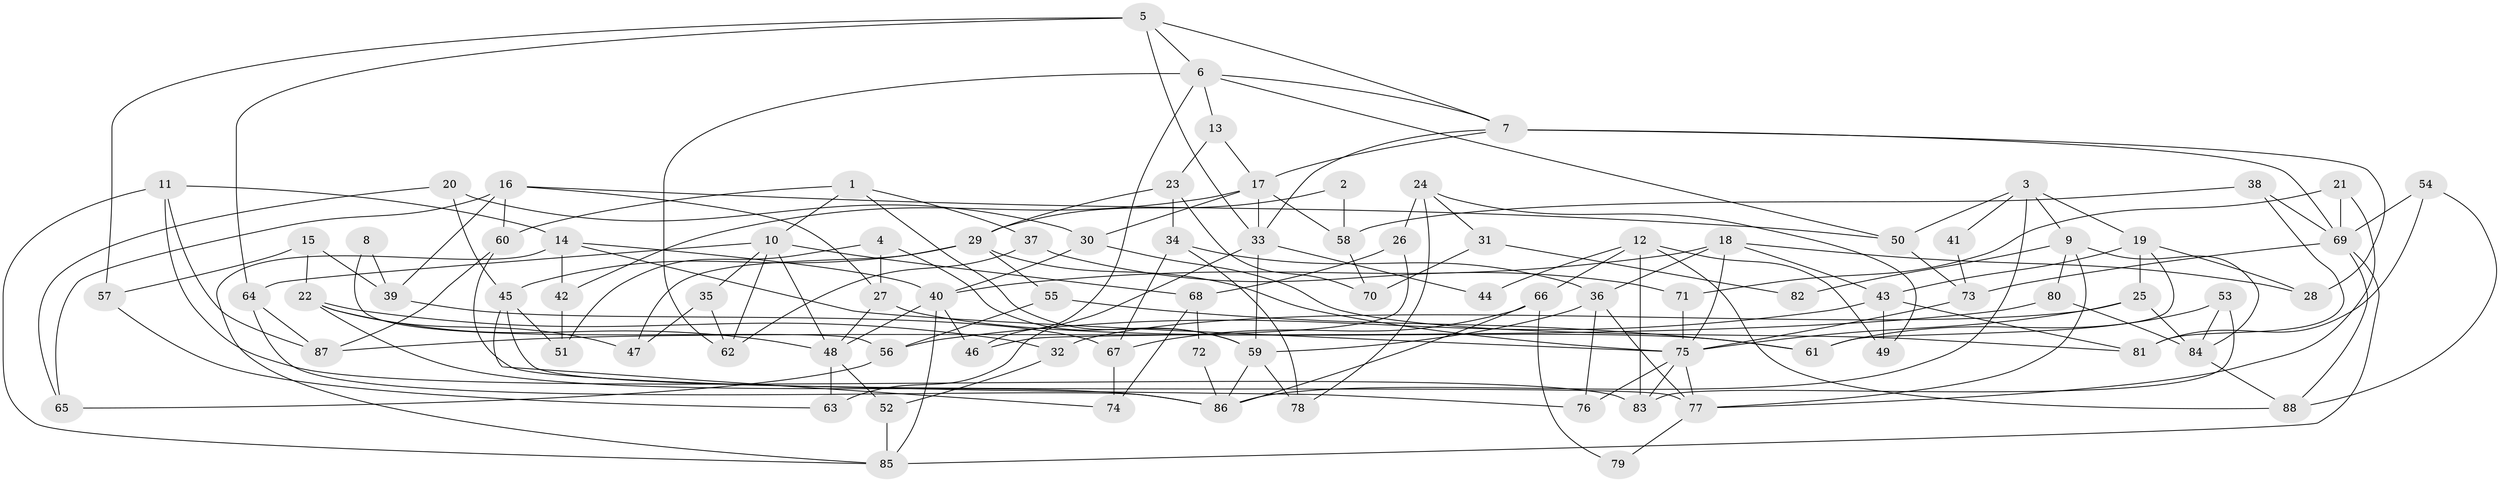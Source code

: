 // Generated by graph-tools (version 1.1) at 2025/36/03/09/25 02:36:07]
// undirected, 88 vertices, 176 edges
graph export_dot {
graph [start="1"]
  node [color=gray90,style=filled];
  1;
  2;
  3;
  4;
  5;
  6;
  7;
  8;
  9;
  10;
  11;
  12;
  13;
  14;
  15;
  16;
  17;
  18;
  19;
  20;
  21;
  22;
  23;
  24;
  25;
  26;
  27;
  28;
  29;
  30;
  31;
  32;
  33;
  34;
  35;
  36;
  37;
  38;
  39;
  40;
  41;
  42;
  43;
  44;
  45;
  46;
  47;
  48;
  49;
  50;
  51;
  52;
  53;
  54;
  55;
  56;
  57;
  58;
  59;
  60;
  61;
  62;
  63;
  64;
  65;
  66;
  67;
  68;
  69;
  70;
  71;
  72;
  73;
  74;
  75;
  76;
  77;
  78;
  79;
  80;
  81;
  82;
  83;
  84;
  85;
  86;
  87;
  88;
  1 -- 10;
  1 -- 60;
  1 -- 37;
  1 -- 59;
  2 -- 29;
  2 -- 58;
  3 -- 19;
  3 -- 9;
  3 -- 41;
  3 -- 50;
  3 -- 86;
  4 -- 27;
  4 -- 59;
  4 -- 51;
  5 -- 6;
  5 -- 33;
  5 -- 7;
  5 -- 57;
  5 -- 64;
  6 -- 62;
  6 -- 7;
  6 -- 13;
  6 -- 46;
  6 -- 50;
  7 -- 69;
  7 -- 17;
  7 -- 28;
  7 -- 33;
  8 -- 56;
  8 -- 39;
  9 -- 77;
  9 -- 84;
  9 -- 80;
  9 -- 82;
  10 -- 64;
  10 -- 35;
  10 -- 48;
  10 -- 62;
  10 -- 68;
  11 -- 14;
  11 -- 85;
  11 -- 83;
  11 -- 87;
  12 -- 49;
  12 -- 83;
  12 -- 44;
  12 -- 66;
  12 -- 88;
  13 -- 17;
  13 -- 23;
  14 -- 75;
  14 -- 40;
  14 -- 42;
  14 -- 85;
  15 -- 22;
  15 -- 57;
  15 -- 39;
  16 -- 50;
  16 -- 39;
  16 -- 27;
  16 -- 60;
  16 -- 65;
  17 -- 33;
  17 -- 30;
  17 -- 42;
  17 -- 58;
  18 -- 43;
  18 -- 40;
  18 -- 28;
  18 -- 36;
  18 -- 75;
  19 -- 28;
  19 -- 61;
  19 -- 25;
  19 -- 43;
  20 -- 45;
  20 -- 65;
  20 -- 30;
  21 -- 77;
  21 -- 69;
  21 -- 71;
  22 -- 48;
  22 -- 86;
  22 -- 32;
  22 -- 47;
  23 -- 29;
  23 -- 34;
  23 -- 70;
  24 -- 78;
  24 -- 26;
  24 -- 31;
  24 -- 49;
  25 -- 84;
  25 -- 32;
  25 -- 75;
  26 -- 68;
  26 -- 46;
  27 -- 48;
  27 -- 61;
  29 -- 45;
  29 -- 75;
  29 -- 47;
  29 -- 55;
  30 -- 40;
  30 -- 81;
  31 -- 70;
  31 -- 82;
  32 -- 52;
  33 -- 59;
  33 -- 44;
  33 -- 63;
  34 -- 36;
  34 -- 67;
  34 -- 78;
  35 -- 47;
  35 -- 62;
  36 -- 76;
  36 -- 59;
  36 -- 77;
  37 -- 71;
  37 -- 62;
  38 -- 81;
  38 -- 69;
  38 -- 58;
  39 -- 67;
  40 -- 48;
  40 -- 46;
  40 -- 85;
  41 -- 73;
  42 -- 51;
  43 -- 81;
  43 -- 49;
  43 -- 56;
  45 -- 51;
  45 -- 77;
  45 -- 74;
  48 -- 52;
  48 -- 63;
  50 -- 73;
  52 -- 85;
  53 -- 84;
  53 -- 83;
  53 -- 61;
  54 -- 88;
  54 -- 69;
  54 -- 81;
  55 -- 61;
  55 -- 56;
  56 -- 65;
  57 -- 63;
  58 -- 70;
  59 -- 78;
  59 -- 86;
  60 -- 87;
  60 -- 76;
  64 -- 86;
  64 -- 87;
  66 -- 86;
  66 -- 67;
  66 -- 79;
  67 -- 74;
  68 -- 74;
  68 -- 72;
  69 -- 85;
  69 -- 73;
  69 -- 88;
  71 -- 75;
  72 -- 86;
  73 -- 75;
  75 -- 76;
  75 -- 77;
  75 -- 83;
  77 -- 79;
  80 -- 87;
  80 -- 84;
  84 -- 88;
}
